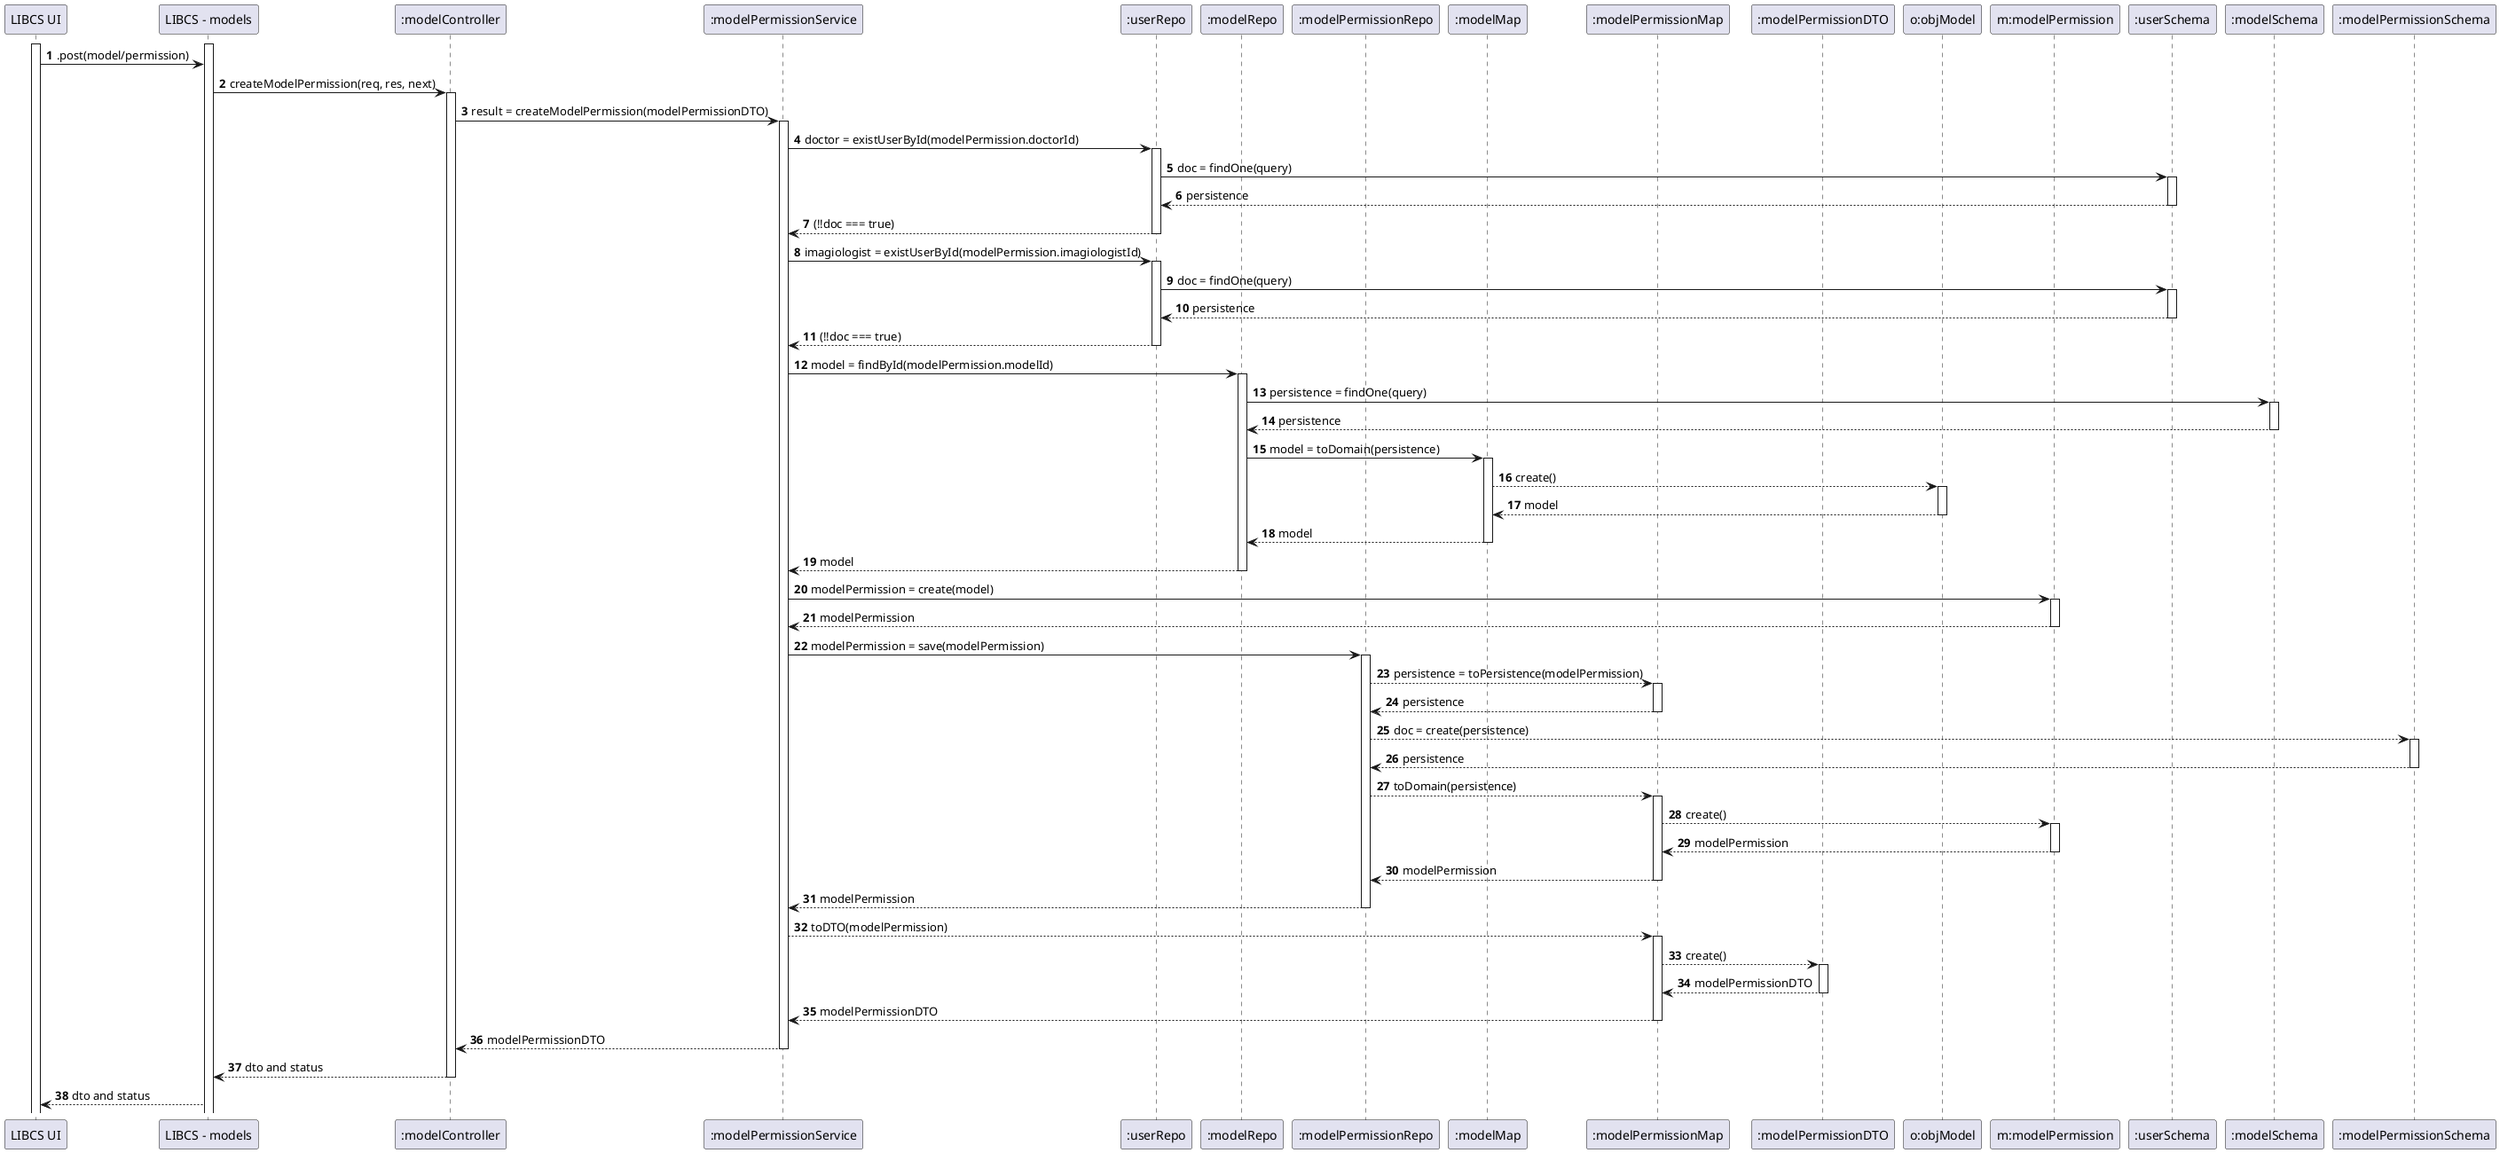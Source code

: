 @startuml

autonumber
participant "LIBCS UI" as UI
participant "LIBCS - models" as API
participant ":modelController" as BC
participant ":modelPermissionService" as MPS
participant ":userRepo" as BR
participant ":modelRepo" as MR
participant ":modelPermissionRepo" as MPR
participant ":modelMap" as MM
participant ":modelPermissionMap" as MPM
participant ":modelPermissionDTO" as DTO
participant "o:objModel" as M
participant "m:modelPermission" as MP
participant ":userSchema" as BSchema
participant ":modelSchema" as MSchema
participant ":modelPermissionSchema" as MPSchema


activate UI
activate API
UI -> API : .post(model/permission)
API -> BC : createModelPermission(req, res, next)
activate BC
BC -> MPS : result = createModelPermission(modelPermissionDTO)
activate MPS
MPS -> BR : doctor = existUserById(modelPermission.doctorId)
activate BR
BR -> BSchema : doc = findOne(query)
activate BSchema
BSchema --> BR : persistence
deactivate BSchema
BR --> MPS : (!!doc === true)
deactivate BR
MPS -> BR : imagiologist = existUserById(modelPermission.imagiologistId)
activate BR
BR -> BSchema : doc = findOne(query)
activate BSchema
BSchema --> BR : persistence
deactivate BSchema
BR --> MPS : (!!doc === true)
deactivate BR
MPS -> MR : model = findById(modelPermission.modelId)
activate MR
MR -> MSchema : persistence = findOne(query)
activate MSchema
MSchema --> MR : persistence
deactivate MSchema
MR -> MM : model = toDomain(persistence)
activate MM
MM --> M : create()
activate M
M --> MM : model
deactivate M
MM --> MR : model
deactivate MM
MR --> MPS : model
deactivate MR
MPS -> MP : modelPermission = create(model)
activate MP
MP --> MPS : modelPermission
deactivate MP
MPS -> MPR : modelPermission = save(modelPermission)
activate MPR
MPR --> MPM : persistence = toPersistence(modelPermission)
activate MPM
MPM --> MPR : persistence
deactivate MPM
MPR --> MPSchema : doc = create(persistence)
activate MPSchema
MPSchema --> MPR : persistence
deactivate MPSchema
MPR --> MPM : toDomain(persistence)
activate MPM
MPM --> MP : create()
activate MP
MP --> MPM : modelPermission
deactivate MP
MPM --> MPR : modelPermission
deactivate MPM
MPR --> MPS : modelPermission
deactivate MPR
MPS --> MPM : toDTO(modelPermission)
activate MPM
MPM --> DTO : create()
activate DTO
DTO --> MPM : modelPermissionDTO
deactivate DTO
MPM --> MPS : modelPermissionDTO
deactivate MPM
MPS --> BC : modelPermissionDTO
deactivate MPS
BC --> API : dto and status
deactivate BC
API --> UI : dto and status

@enduml